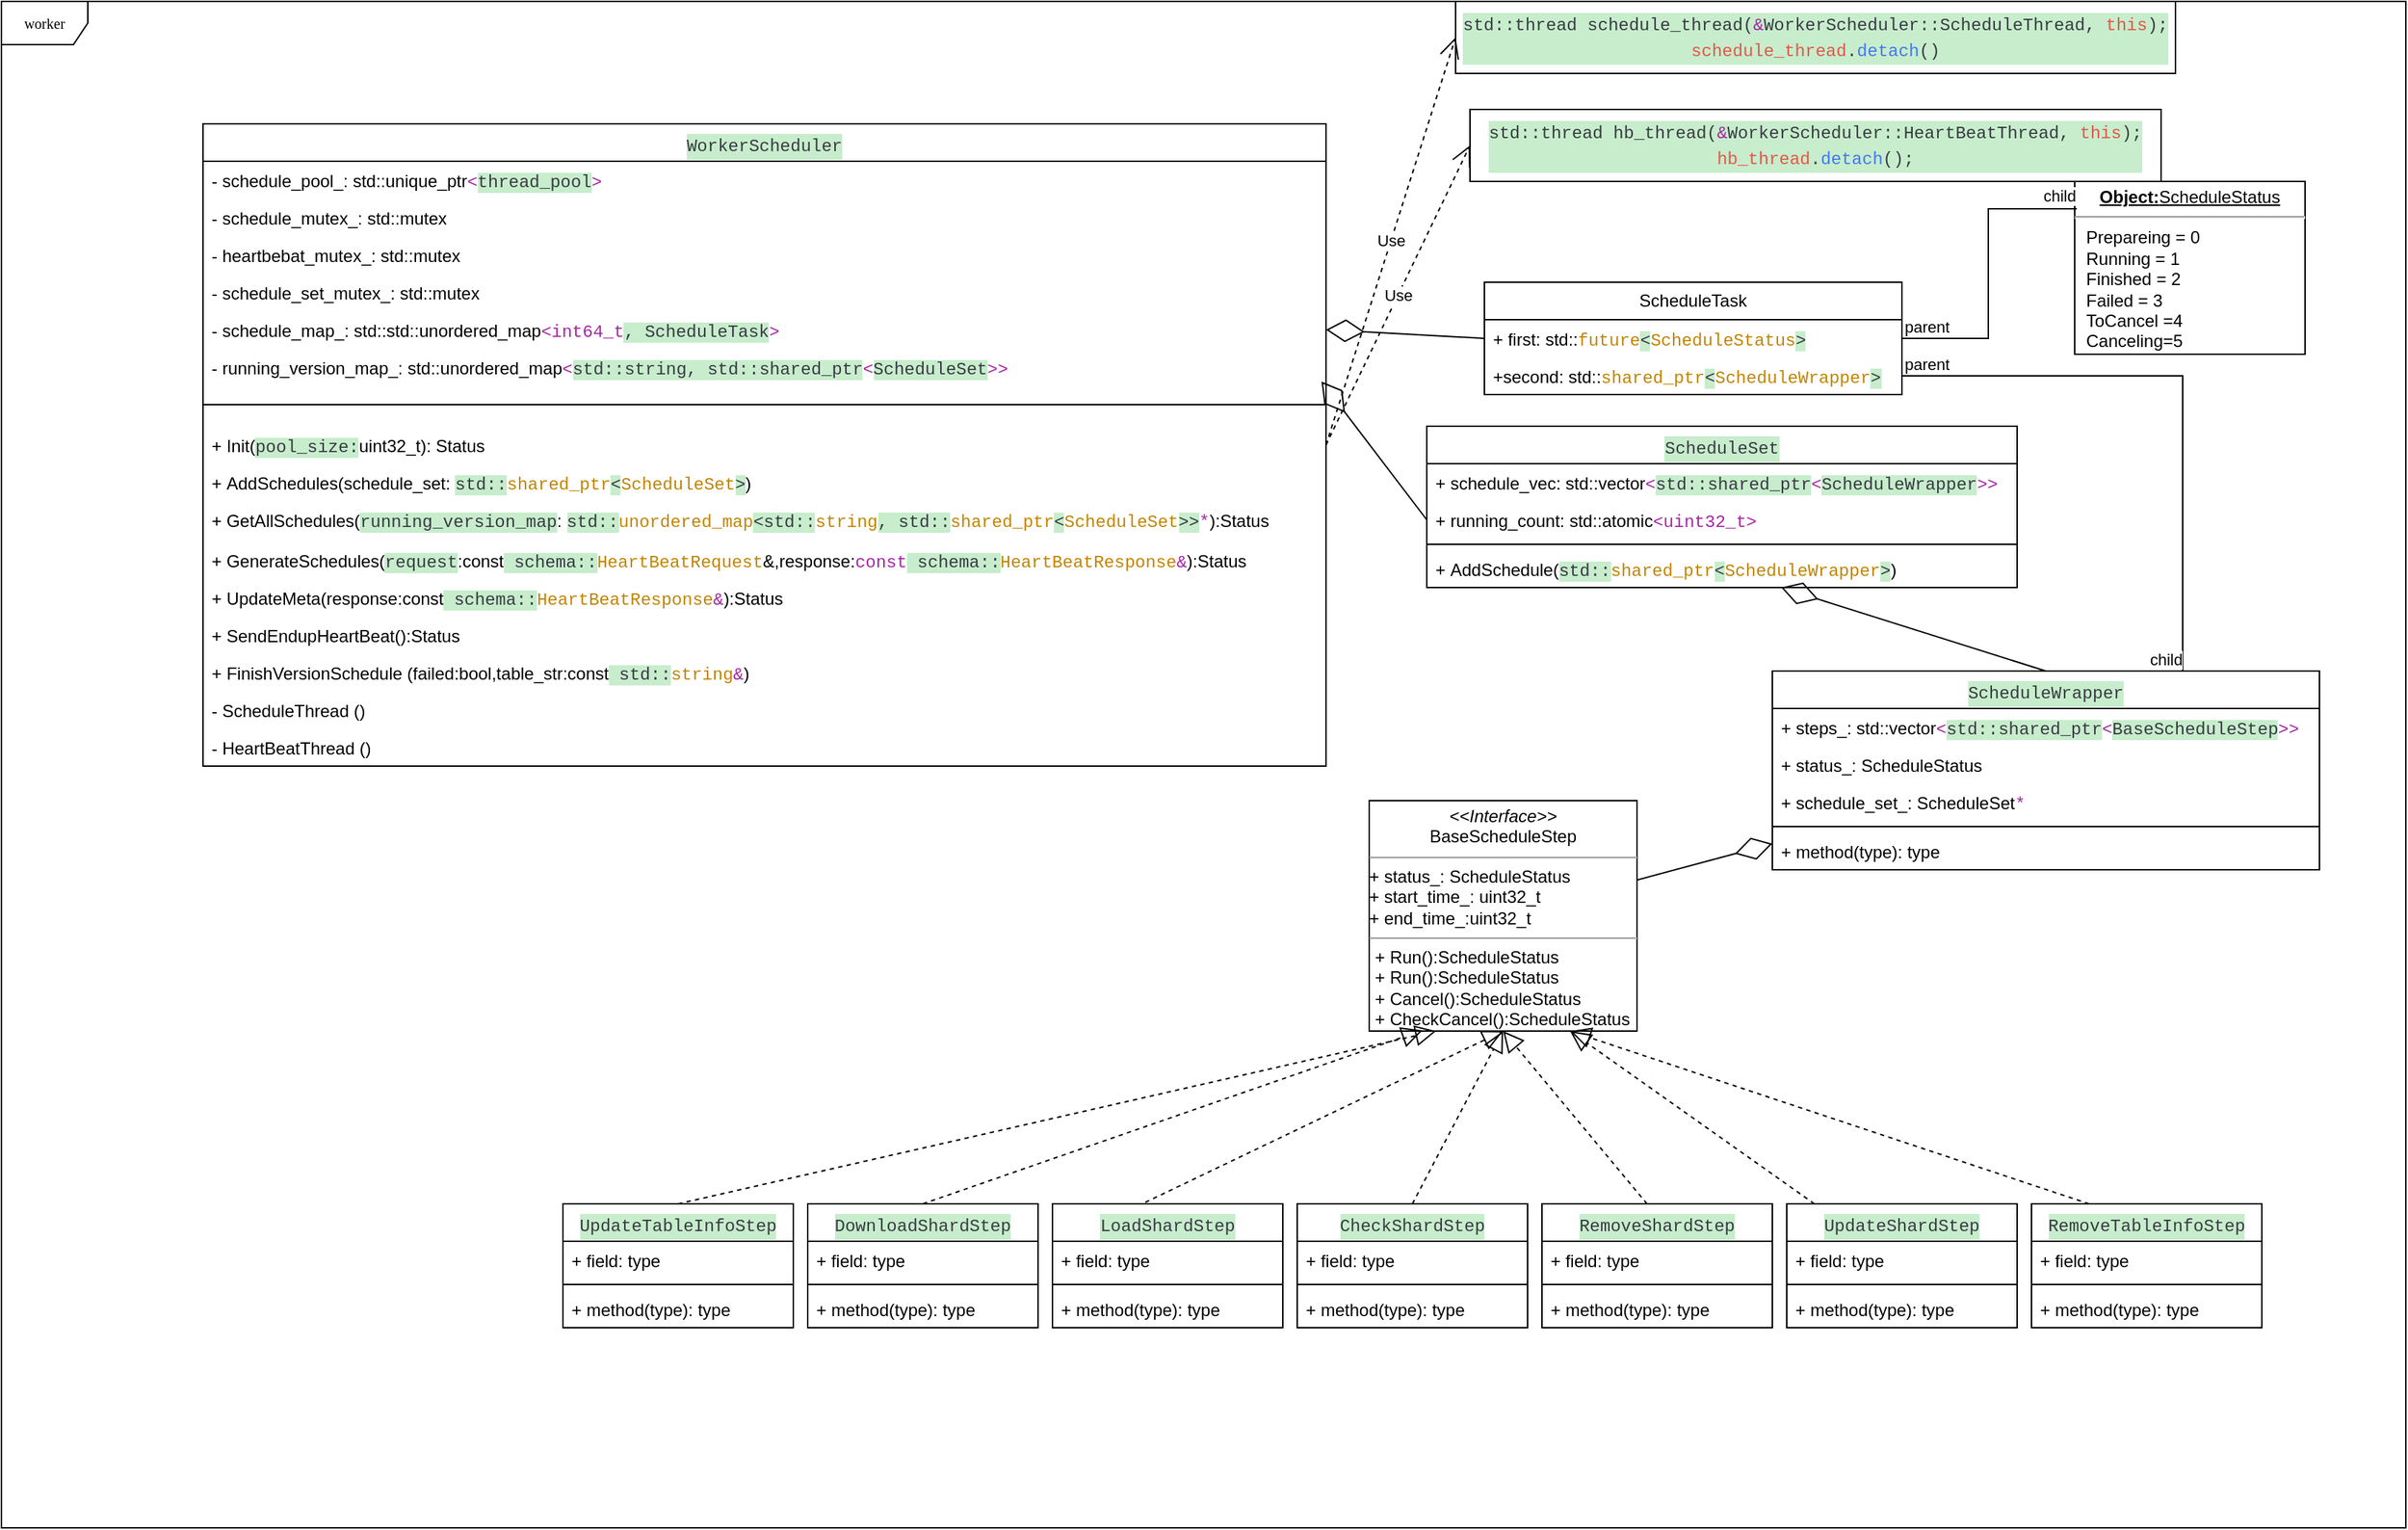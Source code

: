 <mxfile version="21.3.5" type="github">
  <diagram name="Page-1" id="c4acf3e9-155e-7222-9cf6-157b1a14988f">
    <mxGraphModel dx="2092" dy="722" grid="1" gridSize="10" guides="1" tooltips="1" connect="1" arrows="1" fold="1" page="1" pageScale="1" pageWidth="850" pageHeight="1100" background="none" math="0" shadow="0">
      <root>
        <mxCell id="0" />
        <mxCell id="1" parent="0" />
        <mxCell id="17acba5748e5396b-1" value="worker" style="shape=umlFrame;whiteSpace=wrap;html=1;rounded=0;shadow=0;comic=0;labelBackgroundColor=none;strokeWidth=1;fontFamily=Verdana;fontSize=10;align=center;" parent="1" vertex="1">
          <mxGeometry x="-430" y="10" width="1670" height="1060" as="geometry" />
        </mxCell>
        <mxCell id="PH6lNtW1mrk8BQ9RuyIa-7" value="&lt;div style=&quot;color: rgb(56, 58, 66); background-color: rgb(199, 237, 204); font-family: Menlo, Monaco, &amp;quot;Courier New&amp;quot;, monospace; font-weight: normal; line-height: 18px;&quot;&gt;WorkerScheduler&lt;/div&gt;" style="swimlane;fontStyle=1;align=center;verticalAlign=top;childLayout=stackLayout;horizontal=1;startSize=26;horizontalStack=0;resizeParent=1;resizeParentMax=0;resizeLast=0;collapsible=1;marginBottom=0;whiteSpace=wrap;html=1;" vertex="1" parent="1">
          <mxGeometry x="-290" y="95" width="780" height="446" as="geometry" />
        </mxCell>
        <mxCell id="PH6lNtW1mrk8BQ9RuyIa-8" value="- schedule_pool_&lt;span style=&quot;background-color: initial;&quot;&gt;:&amp;nbsp;&lt;/span&gt;std::unique_ptr&lt;span style=&quot;font-family: Menlo, Monaco, &amp;quot;Courier New&amp;quot;, monospace; color: rgb(166, 38, 164);&quot;&gt;&amp;lt;&lt;/span&gt;&lt;span style=&quot;background-color: rgb(199, 237, 204); color: rgb(56, 58, 66); font-family: Menlo, Monaco, &amp;quot;Courier New&amp;quot;, monospace;&quot;&gt;thread_pool&lt;/span&gt;&lt;span style=&quot;font-family: Menlo, Monaco, &amp;quot;Courier New&amp;quot;, monospace; color: rgb(166, 38, 164);&quot;&gt;&amp;gt;&lt;/span&gt;" style="text;strokeColor=none;fillColor=none;align=left;verticalAlign=top;spacingLeft=4;spacingRight=4;overflow=hidden;rotatable=0;points=[[0,0.5],[1,0.5]];portConstraint=eastwest;whiteSpace=wrap;html=1;" vertex="1" parent="PH6lNtW1mrk8BQ9RuyIa-7">
          <mxGeometry y="26" width="780" height="26" as="geometry" />
        </mxCell>
        <mxCell id="PH6lNtW1mrk8BQ9RuyIa-15" value="- schedule_mutex_&lt;span style=&quot;background-color: initial;&quot;&gt;:&amp;nbsp;&lt;/span&gt;std::mutex " style="text;strokeColor=none;fillColor=none;align=left;verticalAlign=top;spacingLeft=4;spacingRight=4;overflow=hidden;rotatable=0;points=[[0,0.5],[1,0.5]];portConstraint=eastwest;whiteSpace=wrap;html=1;" vertex="1" parent="PH6lNtW1mrk8BQ9RuyIa-7">
          <mxGeometry y="52" width="780" height="26" as="geometry" />
        </mxCell>
        <mxCell id="PH6lNtW1mrk8BQ9RuyIa-14" value="- heartbebat_mutex_&lt;span style=&quot;background-color: initial;&quot;&gt;:&amp;nbsp;&lt;/span&gt;&lt;span style=&quot;background-color: initial;&quot;&gt;std::mutex&lt;/span&gt;" style="text;strokeColor=none;fillColor=none;align=left;verticalAlign=top;spacingLeft=4;spacingRight=4;overflow=hidden;rotatable=0;points=[[0,0.5],[1,0.5]];portConstraint=eastwest;whiteSpace=wrap;html=1;" vertex="1" parent="PH6lNtW1mrk8BQ9RuyIa-7">
          <mxGeometry y="78" width="780" height="26" as="geometry" />
        </mxCell>
        <mxCell id="PH6lNtW1mrk8BQ9RuyIa-17" value="- schedule_set_mutex_&lt;span style=&quot;background-color: initial;&quot;&gt;:&amp;nbsp;&lt;/span&gt;&lt;span style=&quot;background-color: initial;&quot;&gt;std::mutex&lt;/span&gt;" style="text;strokeColor=none;fillColor=none;align=left;verticalAlign=top;spacingLeft=4;spacingRight=4;overflow=hidden;rotatable=0;points=[[0,0.5],[1,0.5]];portConstraint=eastwest;whiteSpace=wrap;html=1;" vertex="1" parent="PH6lNtW1mrk8BQ9RuyIa-7">
          <mxGeometry y="104" width="780" height="26" as="geometry" />
        </mxCell>
        <mxCell id="PH6lNtW1mrk8BQ9RuyIa-16" value="- schedule_map_&lt;span style=&quot;background-color: initial;&quot;&gt;:&amp;nbsp;&lt;/span&gt;&lt;span style=&quot;background-color: initial;&quot;&gt;std::&lt;/span&gt;std::unordered_map&lt;span style=&quot;font-family: Menlo, Monaco, &amp;quot;Courier New&amp;quot;, monospace; color: rgb(166, 38, 164);&quot;&gt;&amp;lt;int64_t&lt;/span&gt;&lt;span style=&quot;background-color: rgb(199, 237, 204); color: rgb(56, 58, 66); font-family: Menlo, Monaco, &amp;quot;Courier New&amp;quot;, monospace;&quot;&gt;, ScheduleTask&lt;/span&gt;&lt;span style=&quot;font-family: Menlo, Monaco, &amp;quot;Courier New&amp;quot;, monospace; color: rgb(166, 38, 164);&quot;&gt;&amp;gt;&lt;/span&gt;" style="text;strokeColor=none;fillColor=none;align=left;verticalAlign=top;spacingLeft=4;spacingRight=4;overflow=hidden;rotatable=0;points=[[0,0.5],[1,0.5]];portConstraint=eastwest;whiteSpace=wrap;html=1;" vertex="1" parent="PH6lNtW1mrk8BQ9RuyIa-7">
          <mxGeometry y="130" width="780" height="26" as="geometry" />
        </mxCell>
        <mxCell id="PH6lNtW1mrk8BQ9RuyIa-18" value="- running_version_map_&lt;span style=&quot;background-color: initial;&quot;&gt;:&amp;nbsp;&lt;/span&gt;std::unordered_map&lt;span style=&quot;font-family: Menlo, Monaco, &amp;quot;Courier New&amp;quot;, monospace; color: rgb(166, 38, 164);&quot;&gt;&amp;lt;&lt;/span&gt;&lt;span style=&quot;background-color: rgb(199, 237, 204); color: rgb(56, 58, 66); font-family: Menlo, Monaco, &amp;quot;Courier New&amp;quot;, monospace;&quot;&gt;std::string, std::shared_ptr&lt;/span&gt;&lt;span style=&quot;font-family: Menlo, Monaco, &amp;quot;Courier New&amp;quot;, monospace; color: rgb(166, 38, 164);&quot;&gt;&amp;lt;&lt;/span&gt;&lt;span style=&quot;background-color: rgb(199, 237, 204); color: rgb(56, 58, 66); font-family: Menlo, Monaco, &amp;quot;Courier New&amp;quot;, monospace;&quot;&gt;ScheduleSet&lt;/span&gt;&lt;span style=&quot;font-family: Menlo, Monaco, &amp;quot;Courier New&amp;quot;, monospace; color: rgb(166, 38, 164);&quot;&gt;&amp;gt;&amp;gt;&lt;/span&gt;" style="text;strokeColor=none;fillColor=none;align=left;verticalAlign=top;spacingLeft=4;spacingRight=4;overflow=hidden;rotatable=0;points=[[0,0.5],[1,0.5]];portConstraint=eastwest;whiteSpace=wrap;html=1;" vertex="1" parent="PH6lNtW1mrk8BQ9RuyIa-7">
          <mxGeometry y="156" width="780" height="24" as="geometry" />
        </mxCell>
        <mxCell id="PH6lNtW1mrk8BQ9RuyIa-9" value="" style="line;strokeWidth=1;fillColor=none;align=left;verticalAlign=middle;spacingTop=-1;spacingLeft=3;spacingRight=3;rotatable=0;labelPosition=right;points=[];portConstraint=eastwest;strokeColor=inherit;" vertex="1" parent="PH6lNtW1mrk8BQ9RuyIa-7">
          <mxGeometry y="180" width="780" height="30" as="geometry" />
        </mxCell>
        <mxCell id="PH6lNtW1mrk8BQ9RuyIa-10" value="+&amp;nbsp;Init(&lt;span style=&quot;background-color: rgb(199, 237, 204); color: rgb(56, 58, 66); font-family: Menlo, Monaco, &amp;quot;Courier New&amp;quot;, monospace;&quot;&gt;pool_size:&lt;/span&gt;uint32_t&lt;span style=&quot;background-color: initial;&quot;&gt;):&amp;nbsp;&lt;/span&gt;Status" style="text;strokeColor=none;fillColor=none;align=left;verticalAlign=top;spacingLeft=4;spacingRight=4;overflow=hidden;rotatable=0;points=[[0,0.5],[1,0.5]];portConstraint=eastwest;whiteSpace=wrap;html=1;" vertex="1" parent="PH6lNtW1mrk8BQ9RuyIa-7">
          <mxGeometry y="210" width="780" height="26" as="geometry" />
        </mxCell>
        <mxCell id="PH6lNtW1mrk8BQ9RuyIa-11" value="+&amp;nbsp;AddSchedules(schedule_set:&amp;nbsp;&lt;span style=&quot;background-color: rgb(199, 237, 204); color: rgb(56, 58, 66); font-family: Menlo, Monaco, &amp;quot;Courier New&amp;quot;, monospace;&quot;&gt;std::&lt;/span&gt;&lt;span style=&quot;font-family: Menlo, Monaco, &amp;quot;Courier New&amp;quot;, monospace; color: rgb(193, 132, 1);&quot;&gt;shared_ptr&lt;/span&gt;&lt;span style=&quot;background-color: rgb(199, 237, 204); color: rgb(56, 58, 66); font-family: Menlo, Monaco, &amp;quot;Courier New&amp;quot;, monospace;&quot;&gt;&amp;lt;&lt;/span&gt;&lt;span style=&quot;font-family: Menlo, Monaco, &amp;quot;Courier New&amp;quot;, monospace; color: rgb(193, 132, 1);&quot;&gt;ScheduleSet&lt;/span&gt;&lt;span style=&quot;background-color: rgb(199, 237, 204); color: rgb(56, 58, 66); font-family: Menlo, Monaco, &amp;quot;Courier New&amp;quot;, monospace;&quot;&gt;&amp;gt;&lt;/span&gt;&lt;span style=&quot;background-color: initial;&quot;&gt;)&lt;/span&gt;" style="text;strokeColor=none;fillColor=none;align=left;verticalAlign=top;spacingLeft=4;spacingRight=4;overflow=hidden;rotatable=0;points=[[0,0.5],[1,0.5]];portConstraint=eastwest;whiteSpace=wrap;html=1;" vertex="1" parent="PH6lNtW1mrk8BQ9RuyIa-7">
          <mxGeometry y="236" width="780" height="26" as="geometry" />
        </mxCell>
        <mxCell id="PH6lNtW1mrk8BQ9RuyIa-12" value="+&amp;nbsp;GetAllSchedules(&lt;span style=&quot;background-color: rgb(199, 237, 204); color: rgb(56, 58, 66); font-family: Menlo, Monaco, &amp;quot;Courier New&amp;quot;, monospace;&quot;&gt;running_version_map&lt;/span&gt;:&amp;nbsp;&lt;span style=&quot;background-color: rgb(199, 237, 204); color: rgb(56, 58, 66); font-family: Menlo, Monaco, &amp;quot;Courier New&amp;quot;, monospace;&quot;&gt;std::&lt;/span&gt;&lt;span style=&quot;font-family: Menlo, Monaco, &amp;quot;Courier New&amp;quot;, monospace; color: rgb(193, 132, 1);&quot;&gt;unordered_map&lt;/span&gt;&lt;span style=&quot;background-color: rgb(199, 237, 204); color: rgb(56, 58, 66); font-family: Menlo, Monaco, &amp;quot;Courier New&amp;quot;, monospace;&quot;&gt;&amp;lt;std::&lt;/span&gt;&lt;span style=&quot;font-family: Menlo, Monaco, &amp;quot;Courier New&amp;quot;, monospace; color: rgb(193, 132, 1);&quot;&gt;string&lt;/span&gt;&lt;span style=&quot;background-color: rgb(199, 237, 204); color: rgb(56, 58, 66); font-family: Menlo, Monaco, &amp;quot;Courier New&amp;quot;, monospace;&quot;&gt;, std::&lt;/span&gt;&lt;span style=&quot;font-family: Menlo, Monaco, &amp;quot;Courier New&amp;quot;, monospace; color: rgb(193, 132, 1);&quot;&gt;shared_ptr&lt;/span&gt;&lt;span style=&quot;background-color: rgb(199, 237, 204); color: rgb(56, 58, 66); font-family: Menlo, Monaco, &amp;quot;Courier New&amp;quot;, monospace;&quot;&gt;&amp;lt;&lt;/span&gt;&lt;span style=&quot;font-family: Menlo, Monaco, &amp;quot;Courier New&amp;quot;, monospace; color: rgb(193, 132, 1);&quot;&gt;ScheduleSet&lt;/span&gt;&lt;span style=&quot;background-color: rgb(199, 237, 204); color: rgb(56, 58, 66); font-family: Menlo, Monaco, &amp;quot;Courier New&amp;quot;, monospace;&quot;&gt;&amp;gt;&amp;gt;&lt;/span&gt;&lt;span style=&quot;font-family: Menlo, Monaco, &amp;quot;Courier New&amp;quot;, monospace; color: rgb(166, 38, 164);&quot;&gt;*&lt;/span&gt;&lt;span style=&quot;background-color: initial;&quot;&gt;):&lt;/span&gt;Status" style="text;strokeColor=none;fillColor=none;align=left;verticalAlign=top;spacingLeft=4;spacingRight=4;overflow=hidden;rotatable=0;points=[[0,0.5],[1,0.5]];portConstraint=eastwest;whiteSpace=wrap;html=1;" vertex="1" parent="PH6lNtW1mrk8BQ9RuyIa-7">
          <mxGeometry y="262" width="780" height="28" as="geometry" />
        </mxCell>
        <mxCell id="PH6lNtW1mrk8BQ9RuyIa-19" value="+&amp;nbsp;GenerateSchedules(&lt;span style=&quot;background-color: rgb(199, 237, 204); color: rgb(56, 58, 66); font-family: Menlo, Monaco, &amp;quot;Courier New&amp;quot;, monospace;&quot;&gt;request&lt;/span&gt;&lt;span style=&quot;background-color: initial;&quot;&gt;:&lt;/span&gt;const&lt;span style=&quot;background-color: rgb(199, 237, 204); color: rgb(56, 58, 66); font-family: Menlo, Monaco, &amp;quot;Courier New&amp;quot;, monospace;&quot;&gt; schema::&lt;/span&gt;&lt;span style=&quot;font-family: Menlo, Monaco, &amp;quot;Courier New&amp;quot;, monospace; color: rgb(193, 132, 1);&quot;&gt;HeartBeatRequest&lt;/span&gt;&amp;amp;,response:&lt;span style=&quot;font-family: Menlo, Monaco, &amp;quot;Courier New&amp;quot;, monospace; color: rgb(166, 38, 164);&quot;&gt;const&lt;/span&gt;&lt;span style=&quot;background-color: rgb(199, 237, 204); color: rgb(56, 58, 66); font-family: Menlo, Monaco, &amp;quot;Courier New&amp;quot;, monospace;&quot;&gt; schema::&lt;/span&gt;&lt;span style=&quot;font-family: Menlo, Monaco, &amp;quot;Courier New&amp;quot;, monospace; color: rgb(193, 132, 1);&quot;&gt;HeartBeatResponse&lt;/span&gt;&lt;span style=&quot;font-family: Menlo, Monaco, &amp;quot;Courier New&amp;quot;, monospace; color: rgb(166, 38, 164);&quot;&gt;&amp;amp;&lt;/span&gt;&lt;span style=&quot;background-color: initial;&quot;&gt;):&lt;/span&gt;Status" style="text;strokeColor=none;fillColor=none;align=left;verticalAlign=top;spacingLeft=4;spacingRight=4;overflow=hidden;rotatable=0;points=[[0,0.5],[1,0.5]];portConstraint=eastwest;whiteSpace=wrap;html=1;" vertex="1" parent="PH6lNtW1mrk8BQ9RuyIa-7">
          <mxGeometry y="290" width="780" height="26" as="geometry" />
        </mxCell>
        <mxCell id="PH6lNtW1mrk8BQ9RuyIa-20" value="+&amp;nbsp;UpdateMeta&lt;span style=&quot;background-color: initial;&quot;&gt;(&lt;/span&gt;response&lt;span style=&quot;background-color: initial;&quot;&gt;:&lt;/span&gt;const&lt;span style=&quot;background-color: rgb(199, 237, 204); color: rgb(56, 58, 66); font-family: Menlo, Monaco, &amp;quot;Courier New&amp;quot;, monospace;&quot;&gt; schema::&lt;/span&gt;&lt;span style=&quot;font-family: Menlo, Monaco, &amp;quot;Courier New&amp;quot;, monospace; color: rgb(193, 132, 1);&quot;&gt;HeartBeatResponse&lt;/span&gt;&lt;span style=&quot;background-color: initial; font-family: Menlo, Monaco, &amp;quot;Courier New&amp;quot;, monospace; color: rgb(166, 38, 164);&quot;&gt;&amp;amp;&lt;/span&gt;&lt;span style=&quot;background-color: initial;&quot;&gt;):&lt;/span&gt;Status" style="text;strokeColor=none;fillColor=none;align=left;verticalAlign=top;spacingLeft=4;spacingRight=4;overflow=hidden;rotatable=0;points=[[0,0.5],[1,0.5]];portConstraint=eastwest;whiteSpace=wrap;html=1;" vertex="1" parent="PH6lNtW1mrk8BQ9RuyIa-7">
          <mxGeometry y="316" width="780" height="26" as="geometry" />
        </mxCell>
        <mxCell id="PH6lNtW1mrk8BQ9RuyIa-21" value="+&amp;nbsp;SendEndupHeartBeat&lt;span style=&quot;background-color: initial;&quot;&gt;(&lt;/span&gt;&lt;span style=&quot;background-color: initial;&quot;&gt;):&lt;/span&gt;&lt;span style=&quot;background-color: initial;&quot;&gt;Status&lt;/span&gt;" style="text;strokeColor=none;fillColor=none;align=left;verticalAlign=top;spacingLeft=4;spacingRight=4;overflow=hidden;rotatable=0;points=[[0,0.5],[1,0.5]];portConstraint=eastwest;whiteSpace=wrap;html=1;" vertex="1" parent="PH6lNtW1mrk8BQ9RuyIa-7">
          <mxGeometry y="342" width="780" height="26" as="geometry" />
        </mxCell>
        <mxCell id="PH6lNtW1mrk8BQ9RuyIa-22" value="+&amp;nbsp;FinishVersionSchedule&lt;span style=&quot;background-color: initial;&quot;&gt;&amp;nbsp;&lt;/span&gt;(failed:bool,table_str:const&lt;span style=&quot;background-color: rgb(199, 237, 204); color: rgb(56, 58, 66); font-family: Menlo, Monaco, &amp;quot;Courier New&amp;quot;, monospace;&quot;&gt; std::&lt;/span&gt;&lt;span style=&quot;font-family: Menlo, Monaco, &amp;quot;Courier New&amp;quot;, monospace; color: rgb(193, 132, 1);&quot;&gt;string&lt;/span&gt;&lt;span style=&quot;font-family: Menlo, Monaco, &amp;quot;Courier New&amp;quot;, monospace; color: rgb(166, 38, 164);&quot;&gt;&amp;amp;&lt;/span&gt;&lt;span style=&quot;background-color: initial;&quot;&gt;)&lt;/span&gt;" style="text;strokeColor=none;fillColor=none;align=left;verticalAlign=top;spacingLeft=4;spacingRight=4;overflow=hidden;rotatable=0;points=[[0,0.5],[1,0.5]];portConstraint=eastwest;whiteSpace=wrap;html=1;" vertex="1" parent="PH6lNtW1mrk8BQ9RuyIa-7">
          <mxGeometry y="368" width="780" height="26" as="geometry" />
        </mxCell>
        <mxCell id="PH6lNtW1mrk8BQ9RuyIa-23" value="-&amp;nbsp;ScheduleThread&lt;span style=&quot;background-color: initial;&quot;&gt;&amp;nbsp;&lt;/span&gt;&lt;span style=&quot;background-color: initial;&quot;&gt;(&lt;/span&gt;&lt;span style=&quot;background-color: initial;&quot;&gt;)&lt;/span&gt;" style="text;strokeColor=none;fillColor=none;align=left;verticalAlign=top;spacingLeft=4;spacingRight=4;overflow=hidden;rotatable=0;points=[[0,0.5],[1,0.5]];portConstraint=eastwest;whiteSpace=wrap;html=1;" vertex="1" parent="PH6lNtW1mrk8BQ9RuyIa-7">
          <mxGeometry y="394" width="780" height="26" as="geometry" />
        </mxCell>
        <mxCell id="PH6lNtW1mrk8BQ9RuyIa-24" value="-&amp;nbsp;HeartBeatThread&lt;span style=&quot;background-color: initial;&quot;&gt;&amp;nbsp;&lt;/span&gt;&lt;span style=&quot;background-color: initial;&quot;&gt;(&lt;/span&gt;&lt;span style=&quot;background-color: initial;&quot;&gt;)&lt;/span&gt;" style="text;strokeColor=none;fillColor=none;align=left;verticalAlign=top;spacingLeft=4;spacingRight=4;overflow=hidden;rotatable=0;points=[[0,0.5],[1,0.5]];portConstraint=eastwest;whiteSpace=wrap;html=1;" vertex="1" parent="PH6lNtW1mrk8BQ9RuyIa-7">
          <mxGeometry y="420" width="780" height="26" as="geometry" />
        </mxCell>
        <mxCell id="PH6lNtW1mrk8BQ9RuyIa-29" value="&lt;div style=&quot;color: rgb(56, 58, 66); background-color: rgb(199, 237, 204); font-family: Menlo, Monaco, &amp;quot;Courier New&amp;quot;, monospace; line-height: 18px;&quot;&gt;&lt;div style=&quot;line-height: 18px;&quot;&gt;&lt;div&gt;    std::thread schedule_thread(&lt;span style=&quot;color: #a626a4;&quot;&gt;&amp;amp;&lt;/span&gt;WorkerScheduler::ScheduleThread, &lt;span style=&quot;color: #e45649;&quot;&gt;this&lt;/span&gt;);&lt;/div&gt;&lt;div&gt;    &lt;span style=&quot;color: #e45649;&quot;&gt;schedule_thread&lt;/span&gt;.&lt;span style=&quot;color: #4078f2;&quot;&gt;detach&lt;/span&gt;()&lt;/div&gt;&lt;/div&gt;&lt;/div&gt;" style="html=1;whiteSpace=wrap;" vertex="1" parent="1">
          <mxGeometry x="580" y="10" width="500" height="50" as="geometry" />
        </mxCell>
        <mxCell id="PH6lNtW1mrk8BQ9RuyIa-30" value="Use" style="endArrow=open;endSize=12;dashed=1;html=1;rounded=0;exitX=1;exitY=0.5;exitDx=0;exitDy=0;entryX=0;entryY=0.5;entryDx=0;entryDy=0;" edge="1" parent="1" source="PH6lNtW1mrk8BQ9RuyIa-10" target="PH6lNtW1mrk8BQ9RuyIa-29">
          <mxGeometry width="160" relative="1" as="geometry">
            <mxPoint x="180" y="305" as="sourcePoint" />
            <mxPoint x="340" y="305" as="targetPoint" />
          </mxGeometry>
        </mxCell>
        <mxCell id="PH6lNtW1mrk8BQ9RuyIa-31" value="&lt;div style=&quot;color: rgb(56, 58, 66); background-color: rgb(199, 237, 204); font-family: Menlo, Monaco, &amp;quot;Courier New&amp;quot;, monospace; line-height: 18px;&quot;&gt;&lt;div style=&quot;line-height: 18px;&quot;&gt;&lt;div style=&quot;line-height: 18px;&quot;&gt;&lt;div&gt;        std::thread hb_thread(&lt;span style=&quot;color: #a626a4;&quot;&gt;&amp;amp;&lt;/span&gt;WorkerScheduler::HeartBeatThread, &lt;span style=&quot;color: #e45649;&quot;&gt;this&lt;/span&gt;);&lt;/div&gt;&lt;div&gt;        &lt;span style=&quot;color: #e45649;&quot;&gt;hb_thread&lt;/span&gt;.&lt;span style=&quot;color: #4078f2;&quot;&gt;detach&lt;/span&gt;();&lt;/div&gt;&lt;/div&gt;&lt;/div&gt;&lt;/div&gt;" style="html=1;whiteSpace=wrap;" vertex="1" parent="1">
          <mxGeometry x="590" y="85" width="480" height="50" as="geometry" />
        </mxCell>
        <mxCell id="PH6lNtW1mrk8BQ9RuyIa-32" value="Use" style="endArrow=open;endSize=12;dashed=1;html=1;rounded=0;exitX=1;exitY=0.5;exitDx=0;exitDy=0;entryX=0;entryY=0.5;entryDx=0;entryDy=0;" edge="1" parent="1" source="PH6lNtW1mrk8BQ9RuyIa-10" target="PH6lNtW1mrk8BQ9RuyIa-31">
          <mxGeometry width="160" relative="1" as="geometry">
            <mxPoint x="600" y="285" as="sourcePoint" />
            <mxPoint x="760" y="285" as="targetPoint" />
          </mxGeometry>
        </mxCell>
        <mxCell id="PH6lNtW1mrk8BQ9RuyIa-39" value="ScheduleTask" style="swimlane;fontStyle=0;childLayout=stackLayout;horizontal=1;startSize=26;fillColor=none;horizontalStack=0;resizeParent=1;resizeParentMax=0;resizeLast=0;collapsible=1;marginBottom=0;whiteSpace=wrap;html=1;" vertex="1" parent="1">
          <mxGeometry x="600" y="205" width="290" height="78" as="geometry" />
        </mxCell>
        <mxCell id="PH6lNtW1mrk8BQ9RuyIa-40" value="+ first:&amp;nbsp;std::&lt;span style=&quot;font-family: Menlo, Monaco, &amp;quot;Courier New&amp;quot;, monospace; color: rgb(193, 132, 1);&quot;&gt;future&lt;/span&gt;&lt;span style=&quot;background-color: rgb(199, 237, 204); color: rgb(56, 58, 66); font-family: Menlo, Monaco, &amp;quot;Courier New&amp;quot;, monospace;&quot;&gt;&amp;lt;&lt;/span&gt;&lt;span style=&quot;font-family: Menlo, Monaco, &amp;quot;Courier New&amp;quot;, monospace; color: rgb(193, 132, 1);&quot;&gt;ScheduleStatus&lt;/span&gt;&lt;span style=&quot;background-color: rgb(199, 237, 204); color: rgb(56, 58, 66); font-family: Menlo, Monaco, &amp;quot;Courier New&amp;quot;, monospace;&quot;&gt;&amp;gt;&lt;/span&gt;" style="text;strokeColor=none;fillColor=none;align=left;verticalAlign=top;spacingLeft=4;spacingRight=4;overflow=hidden;rotatable=0;points=[[0,0.5],[1,0.5]];portConstraint=eastwest;whiteSpace=wrap;html=1;" vertex="1" parent="PH6lNtW1mrk8BQ9RuyIa-39">
          <mxGeometry y="26" width="290" height="26" as="geometry" />
        </mxCell>
        <mxCell id="PH6lNtW1mrk8BQ9RuyIa-41" value="+second:&amp;nbsp;std::&lt;span style=&quot;font-family: Menlo, Monaco, &amp;quot;Courier New&amp;quot;, monospace; color: rgb(193, 132, 1);&quot;&gt;shared_ptr&lt;/span&gt;&lt;span style=&quot;background-color: rgb(199, 237, 204); color: rgb(56, 58, 66); font-family: Menlo, Monaco, &amp;quot;Courier New&amp;quot;, monospace;&quot;&gt;&amp;lt;&lt;/span&gt;&lt;span style=&quot;font-family: Menlo, Monaco, &amp;quot;Courier New&amp;quot;, monospace; color: rgb(193, 132, 1);&quot;&gt;ScheduleWrapper&lt;/span&gt;&lt;span style=&quot;background-color: rgb(199, 237, 204); color: rgb(56, 58, 66); font-family: Menlo, Monaco, &amp;quot;Courier New&amp;quot;, monospace;&quot;&gt;&amp;gt;&lt;/span&gt;" style="text;strokeColor=none;fillColor=none;align=left;verticalAlign=top;spacingLeft=4;spacingRight=4;overflow=hidden;rotatable=0;points=[[0,0.5],[1,0.5]];portConstraint=eastwest;whiteSpace=wrap;html=1;" vertex="1" parent="PH6lNtW1mrk8BQ9RuyIa-39">
          <mxGeometry y="52" width="290" height="26" as="geometry" />
        </mxCell>
        <mxCell id="PH6lNtW1mrk8BQ9RuyIa-46" value="" style="endArrow=diamondThin;endFill=0;endSize=24;html=1;rounded=0;exitX=0;exitY=0.5;exitDx=0;exitDy=0;entryX=1;entryY=0.5;entryDx=0;entryDy=0;" edge="1" parent="1" source="PH6lNtW1mrk8BQ9RuyIa-40" target="PH6lNtW1mrk8BQ9RuyIa-16">
          <mxGeometry width="160" relative="1" as="geometry">
            <mxPoint x="430" y="153" as="sourcePoint" />
            <mxPoint x="590" y="153" as="targetPoint" />
          </mxGeometry>
        </mxCell>
        <mxCell id="PH6lNtW1mrk8BQ9RuyIa-47" value="&lt;p style=&quot;margin:0px;margin-top:4px;text-align:center;text-decoration:underline;&quot;&gt;&lt;b&gt;Object:&lt;/b&gt;ScheduleStatus&lt;/p&gt;&lt;hr&gt;&lt;p style=&quot;margin:0px;margin-left:8px;&quot;&gt;Prepareing&amp;nbsp;= 0&lt;br&gt;&lt;/p&gt;&lt;p style=&quot;margin:0px;margin-left:8px;&quot;&gt;Running&amp;nbsp;= 1&lt;br&gt;&lt;/p&gt;&lt;p style=&quot;margin:0px;margin-left:8px;&quot;&gt;Finished&amp;nbsp;= 2&lt;/p&gt;&lt;p style=&quot;margin:0px;margin-left:8px;&quot;&gt;Failed = 3&lt;/p&gt;&lt;p style=&quot;margin:0px;margin-left:8px;&quot;&gt;ToCancel =4&lt;/p&gt;&lt;p style=&quot;margin:0px;margin-left:8px;&quot;&gt;Canceling=5&lt;/p&gt;" style="verticalAlign=top;align=left;overflow=fill;fontSize=12;fontFamily=Helvetica;html=1;whiteSpace=wrap;" vertex="1" parent="1">
          <mxGeometry x="1010" y="135" width="160" height="120" as="geometry" />
        </mxCell>
        <mxCell id="PH6lNtW1mrk8BQ9RuyIa-48" value="" style="endArrow=none;html=1;edgeStyle=orthogonalEdgeStyle;rounded=0;exitX=1;exitY=0.5;exitDx=0;exitDy=0;entryX=0.009;entryY=0.158;entryDx=0;entryDy=0;entryPerimeter=0;" edge="1" parent="1" source="PH6lNtW1mrk8BQ9RuyIa-40" target="PH6lNtW1mrk8BQ9RuyIa-47">
          <mxGeometry relative="1" as="geometry">
            <mxPoint x="1070" y="285" as="sourcePoint" />
            <mxPoint x="1230" y="285" as="targetPoint" />
          </mxGeometry>
        </mxCell>
        <mxCell id="PH6lNtW1mrk8BQ9RuyIa-49" value="parent" style="edgeLabel;resizable=0;html=1;align=left;verticalAlign=bottom;" connectable="0" vertex="1" parent="PH6lNtW1mrk8BQ9RuyIa-48">
          <mxGeometry x="-1" relative="1" as="geometry" />
        </mxCell>
        <mxCell id="PH6lNtW1mrk8BQ9RuyIa-50" value="child" style="edgeLabel;resizable=0;html=1;align=right;verticalAlign=bottom;" connectable="0" vertex="1" parent="PH6lNtW1mrk8BQ9RuyIa-48">
          <mxGeometry x="1" relative="1" as="geometry" />
        </mxCell>
        <mxCell id="PH6lNtW1mrk8BQ9RuyIa-51" value="&lt;div style=&quot;color: rgb(56, 58, 66); background-color: rgb(199, 237, 204); font-family: Menlo, Monaco, &amp;quot;Courier New&amp;quot;, monospace; font-weight: normal; line-height: 18px;&quot;&gt;ScheduleWrapper&lt;/div&gt;" style="swimlane;fontStyle=1;align=center;verticalAlign=top;childLayout=stackLayout;horizontal=1;startSize=26;horizontalStack=0;resizeParent=1;resizeParentMax=0;resizeLast=0;collapsible=1;marginBottom=0;whiteSpace=wrap;html=1;" vertex="1" parent="1">
          <mxGeometry x="800" y="475" width="380" height="138" as="geometry" />
        </mxCell>
        <mxCell id="PH6lNtW1mrk8BQ9RuyIa-52" value="+&amp;nbsp;steps_&lt;span style=&quot;background-color: initial;&quot;&gt;:&amp;nbsp;&lt;/span&gt;std::vector&lt;span style=&quot;font-family: Menlo, Monaco, &amp;quot;Courier New&amp;quot;, monospace; color: rgb(166, 38, 164);&quot;&gt;&amp;lt;&lt;/span&gt;&lt;span style=&quot;background-color: rgb(199, 237, 204); color: rgb(56, 58, 66); font-family: Menlo, Monaco, &amp;quot;Courier New&amp;quot;, monospace;&quot;&gt;std::shared_ptr&lt;/span&gt;&lt;span style=&quot;font-family: Menlo, Monaco, &amp;quot;Courier New&amp;quot;, monospace; color: rgb(166, 38, 164);&quot;&gt;&amp;lt;&lt;/span&gt;&lt;span style=&quot;background-color: rgb(199, 237, 204); color: rgb(56, 58, 66); font-family: Menlo, Monaco, &amp;quot;Courier New&amp;quot;, monospace;&quot;&gt;BaseScheduleStep&lt;/span&gt;&lt;span style=&quot;font-family: Menlo, Monaco, &amp;quot;Courier New&amp;quot;, monospace; color: rgb(166, 38, 164);&quot;&gt;&amp;gt;&amp;gt;&lt;/span&gt;&lt;span style=&quot;background-color: rgb(199, 237, 204); color: rgb(56, 58, 66); font-family: Menlo, Monaco, &amp;quot;Courier New&amp;quot;, monospace;&quot;&gt; &lt;/span&gt;" style="text;strokeColor=none;fillColor=none;align=left;verticalAlign=top;spacingLeft=4;spacingRight=4;overflow=hidden;rotatable=0;points=[[0,0.5],[1,0.5]];portConstraint=eastwest;whiteSpace=wrap;html=1;" vertex="1" parent="PH6lNtW1mrk8BQ9RuyIa-51">
          <mxGeometry y="26" width="380" height="26" as="geometry" />
        </mxCell>
        <mxCell id="PH6lNtW1mrk8BQ9RuyIa-67" value="+&amp;nbsp;status_&lt;span style=&quot;background-color: initial;&quot;&gt;:&amp;nbsp;&lt;/span&gt;ScheduleStatus" style="text;strokeColor=none;fillColor=none;align=left;verticalAlign=top;spacingLeft=4;spacingRight=4;overflow=hidden;rotatable=0;points=[[0,0.5],[1,0.5]];portConstraint=eastwest;whiteSpace=wrap;html=1;" vertex="1" parent="PH6lNtW1mrk8BQ9RuyIa-51">
          <mxGeometry y="52" width="380" height="26" as="geometry" />
        </mxCell>
        <mxCell id="PH6lNtW1mrk8BQ9RuyIa-61" value="+&amp;nbsp;schedule_set_&lt;span style=&quot;background-color: initial;&quot;&gt;:&amp;nbsp;&lt;/span&gt;ScheduleSet&lt;span style=&quot;font-family: Menlo, Monaco, &amp;quot;Courier New&amp;quot;, monospace; color: rgb(166, 38, 164);&quot;&gt;*&lt;/span&gt;" style="text;strokeColor=none;fillColor=none;align=left;verticalAlign=top;spacingLeft=4;spacingRight=4;overflow=hidden;rotatable=0;points=[[0,0.5],[1,0.5]];portConstraint=eastwest;whiteSpace=wrap;html=1;" vertex="1" parent="PH6lNtW1mrk8BQ9RuyIa-51">
          <mxGeometry y="78" width="380" height="26" as="geometry" />
        </mxCell>
        <mxCell id="PH6lNtW1mrk8BQ9RuyIa-53" value="" style="line;strokeWidth=1;fillColor=none;align=left;verticalAlign=middle;spacingTop=-1;spacingLeft=3;spacingRight=3;rotatable=0;labelPosition=right;points=[];portConstraint=eastwest;strokeColor=inherit;" vertex="1" parent="PH6lNtW1mrk8BQ9RuyIa-51">
          <mxGeometry y="104" width="380" height="8" as="geometry" />
        </mxCell>
        <mxCell id="PH6lNtW1mrk8BQ9RuyIa-54" value="+ method(type): type" style="text;strokeColor=none;fillColor=none;align=left;verticalAlign=top;spacingLeft=4;spacingRight=4;overflow=hidden;rotatable=0;points=[[0,0.5],[1,0.5]];portConstraint=eastwest;whiteSpace=wrap;html=1;" vertex="1" parent="PH6lNtW1mrk8BQ9RuyIa-51">
          <mxGeometry y="112" width="380" height="26" as="geometry" />
        </mxCell>
        <mxCell id="PH6lNtW1mrk8BQ9RuyIa-60" value="&lt;p style=&quot;margin:0px;margin-top:4px;text-align:center;&quot;&gt;&lt;i&gt;&amp;lt;&amp;lt;Interface&amp;gt;&amp;gt;&lt;/i&gt;&lt;br&gt;BaseScheduleStep&lt;br&gt;&lt;/p&gt;&lt;hr size=&quot;1&quot;&gt;+&amp;nbsp;status_:&amp;nbsp;ScheduleStatus&lt;br&gt;&lt;span style=&quot;background-color: initial;&quot;&gt;+&amp;nbsp;start_time_&lt;/span&gt;&lt;span style=&quot;background-color: initial;&quot;&gt;:&amp;nbsp;&lt;/span&gt;&lt;span style=&quot;background-color: initial;&quot;&gt;uint32_t&lt;br&gt;&lt;/span&gt;+&amp;nbsp;end_time_:uint32_t&lt;hr size=&quot;1&quot;&gt;&lt;p style=&quot;margin:0px;margin-left:4px;&quot;&gt;+&amp;nbsp;Run&lt;span style=&quot;background-color: initial;&quot;&gt;():&lt;/span&gt;ScheduleStatus&lt;/p&gt;&lt;p style=&quot;border-color: var(--border-color); margin: 0px 0px 0px 4px;&quot;&gt;+&amp;nbsp;Run():ScheduleStatus&lt;br&gt;&lt;/p&gt;&lt;p style=&quot;border-color: var(--border-color); margin: 0px 0px 0px 4px;&quot;&gt;+&amp;nbsp;Cancel&lt;span style=&quot;background-color: initial;&quot;&gt;():ScheduleStatus&lt;/span&gt;&lt;/p&gt;&lt;div&gt;&lt;p style=&quot;border-color: var(--border-color); margin: 0px 0px 0px 4px;&quot;&gt;+&amp;nbsp;CheckCancel&lt;span style=&quot;background-color: initial;&quot;&gt;():ScheduleStatus&lt;/span&gt;&lt;/p&gt;&lt;/div&gt;&lt;div&gt;&lt;br&gt;&lt;/div&gt;&lt;div&gt;&lt;br&gt;&lt;/div&gt;" style="verticalAlign=top;align=left;overflow=fill;fontSize=12;fontFamily=Helvetica;html=1;whiteSpace=wrap;" vertex="1" parent="1">
          <mxGeometry x="520" y="565" width="186" height="160" as="geometry" />
        </mxCell>
        <mxCell id="PH6lNtW1mrk8BQ9RuyIa-62" value="" style="endArrow=diamondThin;endFill=0;endSize=24;html=1;rounded=0;" edge="1" parent="1" source="PH6lNtW1mrk8BQ9RuyIa-60" target="PH6lNtW1mrk8BQ9RuyIa-51">
          <mxGeometry width="160" relative="1" as="geometry">
            <mxPoint x="930" y="285" as="sourcePoint" />
            <mxPoint x="1090" y="285" as="targetPoint" />
          </mxGeometry>
        </mxCell>
        <mxCell id="PH6lNtW1mrk8BQ9RuyIa-63" value="" style="endArrow=none;html=1;edgeStyle=orthogonalEdgeStyle;rounded=0;entryX=0.75;entryY=0;entryDx=0;entryDy=0;" edge="1" parent="1" source="PH6lNtW1mrk8BQ9RuyIa-41" target="PH6lNtW1mrk8BQ9RuyIa-51">
          <mxGeometry relative="1" as="geometry">
            <mxPoint x="930" y="315" as="sourcePoint" />
            <mxPoint x="1090" y="315" as="targetPoint" />
          </mxGeometry>
        </mxCell>
        <mxCell id="PH6lNtW1mrk8BQ9RuyIa-64" value="parent" style="edgeLabel;resizable=0;html=1;align=left;verticalAlign=bottom;" connectable="0" vertex="1" parent="PH6lNtW1mrk8BQ9RuyIa-63">
          <mxGeometry x="-1" relative="1" as="geometry" />
        </mxCell>
        <mxCell id="PH6lNtW1mrk8BQ9RuyIa-65" value="child" style="edgeLabel;resizable=0;html=1;align=right;verticalAlign=bottom;" connectable="0" vertex="1" parent="PH6lNtW1mrk8BQ9RuyIa-63">
          <mxGeometry x="1" relative="1" as="geometry" />
        </mxCell>
        <mxCell id="PH6lNtW1mrk8BQ9RuyIa-68" value="&lt;div style=&quot;color: rgb(56, 58, 66); background-color: rgb(199, 237, 204); font-family: Menlo, Monaco, &amp;quot;Courier New&amp;quot;, monospace; font-weight: normal; line-height: 18px;&quot;&gt;UpdateTableInfoStep&lt;/div&gt;" style="swimlane;fontStyle=1;align=center;verticalAlign=top;childLayout=stackLayout;horizontal=1;startSize=26;horizontalStack=0;resizeParent=1;resizeParentMax=0;resizeLast=0;collapsible=1;marginBottom=0;whiteSpace=wrap;html=1;" vertex="1" parent="1">
          <mxGeometry x="-40" y="845" width="160" height="86" as="geometry" />
        </mxCell>
        <mxCell id="PH6lNtW1mrk8BQ9RuyIa-69" value="+ field: type" style="text;strokeColor=none;fillColor=none;align=left;verticalAlign=top;spacingLeft=4;spacingRight=4;overflow=hidden;rotatable=0;points=[[0,0.5],[1,0.5]];portConstraint=eastwest;whiteSpace=wrap;html=1;" vertex="1" parent="PH6lNtW1mrk8BQ9RuyIa-68">
          <mxGeometry y="26" width="160" height="26" as="geometry" />
        </mxCell>
        <mxCell id="PH6lNtW1mrk8BQ9RuyIa-70" value="" style="line;strokeWidth=1;fillColor=none;align=left;verticalAlign=middle;spacingTop=-1;spacingLeft=3;spacingRight=3;rotatable=0;labelPosition=right;points=[];portConstraint=eastwest;strokeColor=inherit;" vertex="1" parent="PH6lNtW1mrk8BQ9RuyIa-68">
          <mxGeometry y="52" width="160" height="8" as="geometry" />
        </mxCell>
        <mxCell id="PH6lNtW1mrk8BQ9RuyIa-71" value="+ method(type): type" style="text;strokeColor=none;fillColor=none;align=left;verticalAlign=top;spacingLeft=4;spacingRight=4;overflow=hidden;rotatable=0;points=[[0,0.5],[1,0.5]];portConstraint=eastwest;whiteSpace=wrap;html=1;" vertex="1" parent="PH6lNtW1mrk8BQ9RuyIa-68">
          <mxGeometry y="60" width="160" height="26" as="geometry" />
        </mxCell>
        <mxCell id="PH6lNtW1mrk8BQ9RuyIa-72" value="&lt;div style=&quot;color: rgb(56, 58, 66); background-color: rgb(199, 237, 204); font-family: Menlo, Monaco, &amp;quot;Courier New&amp;quot;, monospace; font-weight: normal; line-height: 18px;&quot;&gt;DownloadShardStep&lt;/div&gt;" style="swimlane;fontStyle=1;align=center;verticalAlign=top;childLayout=stackLayout;horizontal=1;startSize=26;horizontalStack=0;resizeParent=1;resizeParentMax=0;resizeLast=0;collapsible=1;marginBottom=0;whiteSpace=wrap;html=1;" vertex="1" parent="1">
          <mxGeometry x="130" y="845" width="160" height="86" as="geometry" />
        </mxCell>
        <mxCell id="PH6lNtW1mrk8BQ9RuyIa-73" value="+ field: type" style="text;strokeColor=none;fillColor=none;align=left;verticalAlign=top;spacingLeft=4;spacingRight=4;overflow=hidden;rotatable=0;points=[[0,0.5],[1,0.5]];portConstraint=eastwest;whiteSpace=wrap;html=1;" vertex="1" parent="PH6lNtW1mrk8BQ9RuyIa-72">
          <mxGeometry y="26" width="160" height="26" as="geometry" />
        </mxCell>
        <mxCell id="PH6lNtW1mrk8BQ9RuyIa-74" value="" style="line;strokeWidth=1;fillColor=none;align=left;verticalAlign=middle;spacingTop=-1;spacingLeft=3;spacingRight=3;rotatable=0;labelPosition=right;points=[];portConstraint=eastwest;strokeColor=inherit;" vertex="1" parent="PH6lNtW1mrk8BQ9RuyIa-72">
          <mxGeometry y="52" width="160" height="8" as="geometry" />
        </mxCell>
        <mxCell id="PH6lNtW1mrk8BQ9RuyIa-75" value="+ method(type): type" style="text;strokeColor=none;fillColor=none;align=left;verticalAlign=top;spacingLeft=4;spacingRight=4;overflow=hidden;rotatable=0;points=[[0,0.5],[1,0.5]];portConstraint=eastwest;whiteSpace=wrap;html=1;" vertex="1" parent="PH6lNtW1mrk8BQ9RuyIa-72">
          <mxGeometry y="60" width="160" height="26" as="geometry" />
        </mxCell>
        <mxCell id="PH6lNtW1mrk8BQ9RuyIa-76" value="&lt;div style=&quot;color: rgb(56, 58, 66); background-color: rgb(199, 237, 204); font-family: Menlo, Monaco, &amp;quot;Courier New&amp;quot;, monospace; font-weight: normal; line-height: 18px;&quot;&gt;LoadShardStep&lt;/div&gt;" style="swimlane;fontStyle=1;align=center;verticalAlign=top;childLayout=stackLayout;horizontal=1;startSize=26;horizontalStack=0;resizeParent=1;resizeParentMax=0;resizeLast=0;collapsible=1;marginBottom=0;whiteSpace=wrap;html=1;" vertex="1" parent="1">
          <mxGeometry x="300" y="845" width="160" height="86" as="geometry" />
        </mxCell>
        <mxCell id="PH6lNtW1mrk8BQ9RuyIa-77" value="+ field: type" style="text;strokeColor=none;fillColor=none;align=left;verticalAlign=top;spacingLeft=4;spacingRight=4;overflow=hidden;rotatable=0;points=[[0,0.5],[1,0.5]];portConstraint=eastwest;whiteSpace=wrap;html=1;" vertex="1" parent="PH6lNtW1mrk8BQ9RuyIa-76">
          <mxGeometry y="26" width="160" height="26" as="geometry" />
        </mxCell>
        <mxCell id="PH6lNtW1mrk8BQ9RuyIa-78" value="" style="line;strokeWidth=1;fillColor=none;align=left;verticalAlign=middle;spacingTop=-1;spacingLeft=3;spacingRight=3;rotatable=0;labelPosition=right;points=[];portConstraint=eastwest;strokeColor=inherit;" vertex="1" parent="PH6lNtW1mrk8BQ9RuyIa-76">
          <mxGeometry y="52" width="160" height="8" as="geometry" />
        </mxCell>
        <mxCell id="PH6lNtW1mrk8BQ9RuyIa-79" value="+ method(type): type" style="text;strokeColor=none;fillColor=none;align=left;verticalAlign=top;spacingLeft=4;spacingRight=4;overflow=hidden;rotatable=0;points=[[0,0.5],[1,0.5]];portConstraint=eastwest;whiteSpace=wrap;html=1;" vertex="1" parent="PH6lNtW1mrk8BQ9RuyIa-76">
          <mxGeometry y="60" width="160" height="26" as="geometry" />
        </mxCell>
        <mxCell id="PH6lNtW1mrk8BQ9RuyIa-80" value="&lt;div style=&quot;color: rgb(56, 58, 66); background-color: rgb(199, 237, 204); font-family: Menlo, Monaco, &amp;quot;Courier New&amp;quot;, monospace; font-weight: normal; line-height: 18px;&quot;&gt;CheckShardStep&lt;/div&gt;" style="swimlane;fontStyle=1;align=center;verticalAlign=top;childLayout=stackLayout;horizontal=1;startSize=26;horizontalStack=0;resizeParent=1;resizeParentMax=0;resizeLast=0;collapsible=1;marginBottom=0;whiteSpace=wrap;html=1;" vertex="1" parent="1">
          <mxGeometry x="470" y="845" width="160" height="86" as="geometry" />
        </mxCell>
        <mxCell id="PH6lNtW1mrk8BQ9RuyIa-81" value="+ field: type" style="text;strokeColor=none;fillColor=none;align=left;verticalAlign=top;spacingLeft=4;spacingRight=4;overflow=hidden;rotatable=0;points=[[0,0.5],[1,0.5]];portConstraint=eastwest;whiteSpace=wrap;html=1;" vertex="1" parent="PH6lNtW1mrk8BQ9RuyIa-80">
          <mxGeometry y="26" width="160" height="26" as="geometry" />
        </mxCell>
        <mxCell id="PH6lNtW1mrk8BQ9RuyIa-82" value="" style="line;strokeWidth=1;fillColor=none;align=left;verticalAlign=middle;spacingTop=-1;spacingLeft=3;spacingRight=3;rotatable=0;labelPosition=right;points=[];portConstraint=eastwest;strokeColor=inherit;" vertex="1" parent="PH6lNtW1mrk8BQ9RuyIa-80">
          <mxGeometry y="52" width="160" height="8" as="geometry" />
        </mxCell>
        <mxCell id="PH6lNtW1mrk8BQ9RuyIa-83" value="+ method(type): type" style="text;strokeColor=none;fillColor=none;align=left;verticalAlign=top;spacingLeft=4;spacingRight=4;overflow=hidden;rotatable=0;points=[[0,0.5],[1,0.5]];portConstraint=eastwest;whiteSpace=wrap;html=1;" vertex="1" parent="PH6lNtW1mrk8BQ9RuyIa-80">
          <mxGeometry y="60" width="160" height="26" as="geometry" />
        </mxCell>
        <mxCell id="PH6lNtW1mrk8BQ9RuyIa-84" value="&lt;div style=&quot;color: rgb(56, 58, 66); background-color: rgb(199, 237, 204); font-family: Menlo, Monaco, &amp;quot;Courier New&amp;quot;, monospace; font-weight: normal; line-height: 18px;&quot;&gt;RemoveShardStep&lt;/div&gt;" style="swimlane;fontStyle=1;align=center;verticalAlign=top;childLayout=stackLayout;horizontal=1;startSize=26;horizontalStack=0;resizeParent=1;resizeParentMax=0;resizeLast=0;collapsible=1;marginBottom=0;whiteSpace=wrap;html=1;" vertex="1" parent="1">
          <mxGeometry x="640" y="845" width="160" height="86" as="geometry" />
        </mxCell>
        <mxCell id="PH6lNtW1mrk8BQ9RuyIa-85" value="+ field: type" style="text;strokeColor=none;fillColor=none;align=left;verticalAlign=top;spacingLeft=4;spacingRight=4;overflow=hidden;rotatable=0;points=[[0,0.5],[1,0.5]];portConstraint=eastwest;whiteSpace=wrap;html=1;" vertex="1" parent="PH6lNtW1mrk8BQ9RuyIa-84">
          <mxGeometry y="26" width="160" height="26" as="geometry" />
        </mxCell>
        <mxCell id="PH6lNtW1mrk8BQ9RuyIa-86" value="" style="line;strokeWidth=1;fillColor=none;align=left;verticalAlign=middle;spacingTop=-1;spacingLeft=3;spacingRight=3;rotatable=0;labelPosition=right;points=[];portConstraint=eastwest;strokeColor=inherit;" vertex="1" parent="PH6lNtW1mrk8BQ9RuyIa-84">
          <mxGeometry y="52" width="160" height="8" as="geometry" />
        </mxCell>
        <mxCell id="PH6lNtW1mrk8BQ9RuyIa-87" value="+ method(type): type" style="text;strokeColor=none;fillColor=none;align=left;verticalAlign=top;spacingLeft=4;spacingRight=4;overflow=hidden;rotatable=0;points=[[0,0.5],[1,0.5]];portConstraint=eastwest;whiteSpace=wrap;html=1;" vertex="1" parent="PH6lNtW1mrk8BQ9RuyIa-84">
          <mxGeometry y="60" width="160" height="26" as="geometry" />
        </mxCell>
        <mxCell id="PH6lNtW1mrk8BQ9RuyIa-88" value="&lt;div style=&quot;color: rgb(56, 58, 66); background-color: rgb(199, 237, 204); font-family: Menlo, Monaco, &amp;quot;Courier New&amp;quot;, monospace; font-weight: normal; line-height: 18px;&quot;&gt;UpdateShardStep&lt;/div&gt;" style="swimlane;fontStyle=1;align=center;verticalAlign=top;childLayout=stackLayout;horizontal=1;startSize=26;horizontalStack=0;resizeParent=1;resizeParentMax=0;resizeLast=0;collapsible=1;marginBottom=0;whiteSpace=wrap;html=1;" vertex="1" parent="1">
          <mxGeometry x="810" y="845" width="160" height="86" as="geometry" />
        </mxCell>
        <mxCell id="PH6lNtW1mrk8BQ9RuyIa-89" value="+ field: type" style="text;strokeColor=none;fillColor=none;align=left;verticalAlign=top;spacingLeft=4;spacingRight=4;overflow=hidden;rotatable=0;points=[[0,0.5],[1,0.5]];portConstraint=eastwest;whiteSpace=wrap;html=1;" vertex="1" parent="PH6lNtW1mrk8BQ9RuyIa-88">
          <mxGeometry y="26" width="160" height="26" as="geometry" />
        </mxCell>
        <mxCell id="PH6lNtW1mrk8BQ9RuyIa-90" value="" style="line;strokeWidth=1;fillColor=none;align=left;verticalAlign=middle;spacingTop=-1;spacingLeft=3;spacingRight=3;rotatable=0;labelPosition=right;points=[];portConstraint=eastwest;strokeColor=inherit;" vertex="1" parent="PH6lNtW1mrk8BQ9RuyIa-88">
          <mxGeometry y="52" width="160" height="8" as="geometry" />
        </mxCell>
        <mxCell id="PH6lNtW1mrk8BQ9RuyIa-91" value="+ method(type): type" style="text;strokeColor=none;fillColor=none;align=left;verticalAlign=top;spacingLeft=4;spacingRight=4;overflow=hidden;rotatable=0;points=[[0,0.5],[1,0.5]];portConstraint=eastwest;whiteSpace=wrap;html=1;" vertex="1" parent="PH6lNtW1mrk8BQ9RuyIa-88">
          <mxGeometry y="60" width="160" height="26" as="geometry" />
        </mxCell>
        <mxCell id="PH6lNtW1mrk8BQ9RuyIa-92" value="&lt;div style=&quot;color: rgb(56, 58, 66); background-color: rgb(199, 237, 204); font-family: Menlo, Monaco, &amp;quot;Courier New&amp;quot;, monospace; font-weight: normal; line-height: 18px;&quot;&gt;RemoveTableInfoStep&lt;/div&gt;" style="swimlane;fontStyle=1;align=center;verticalAlign=top;childLayout=stackLayout;horizontal=1;startSize=26;horizontalStack=0;resizeParent=1;resizeParentMax=0;resizeLast=0;collapsible=1;marginBottom=0;whiteSpace=wrap;html=1;" vertex="1" parent="1">
          <mxGeometry x="980" y="845" width="160" height="86" as="geometry" />
        </mxCell>
        <mxCell id="PH6lNtW1mrk8BQ9RuyIa-93" value="+ field: type" style="text;strokeColor=none;fillColor=none;align=left;verticalAlign=top;spacingLeft=4;spacingRight=4;overflow=hidden;rotatable=0;points=[[0,0.5],[1,0.5]];portConstraint=eastwest;whiteSpace=wrap;html=1;" vertex="1" parent="PH6lNtW1mrk8BQ9RuyIa-92">
          <mxGeometry y="26" width="160" height="26" as="geometry" />
        </mxCell>
        <mxCell id="PH6lNtW1mrk8BQ9RuyIa-94" value="" style="line;strokeWidth=1;fillColor=none;align=left;verticalAlign=middle;spacingTop=-1;spacingLeft=3;spacingRight=3;rotatable=0;labelPosition=right;points=[];portConstraint=eastwest;strokeColor=inherit;" vertex="1" parent="PH6lNtW1mrk8BQ9RuyIa-92">
          <mxGeometry y="52" width="160" height="8" as="geometry" />
        </mxCell>
        <mxCell id="PH6lNtW1mrk8BQ9RuyIa-95" value="+ method(type): type" style="text;strokeColor=none;fillColor=none;align=left;verticalAlign=top;spacingLeft=4;spacingRight=4;overflow=hidden;rotatable=0;points=[[0,0.5],[1,0.5]];portConstraint=eastwest;whiteSpace=wrap;html=1;" vertex="1" parent="PH6lNtW1mrk8BQ9RuyIa-92">
          <mxGeometry y="60" width="160" height="26" as="geometry" />
        </mxCell>
        <mxCell id="PH6lNtW1mrk8BQ9RuyIa-97" value="" style="endArrow=block;dashed=1;endFill=0;endSize=12;html=1;rounded=0;exitX=0.5;exitY=0;exitDx=0;exitDy=0;entryX=0.199;entryY=0.997;entryDx=0;entryDy=0;entryPerimeter=0;" edge="1" parent="1" source="PH6lNtW1mrk8BQ9RuyIa-72" target="PH6lNtW1mrk8BQ9RuyIa-60">
          <mxGeometry width="160" relative="1" as="geometry">
            <mxPoint x="190" y="675" as="sourcePoint" />
            <mxPoint x="730" y="735" as="targetPoint" />
          </mxGeometry>
        </mxCell>
        <mxCell id="PH6lNtW1mrk8BQ9RuyIa-98" value="" style="endArrow=block;dashed=1;endFill=0;endSize=12;html=1;rounded=0;exitX=0.403;exitY=-0.012;exitDx=0;exitDy=0;exitPerimeter=0;entryX=0.5;entryY=1;entryDx=0;entryDy=0;" edge="1" parent="1" source="PH6lNtW1mrk8BQ9RuyIa-76" target="PH6lNtW1mrk8BQ9RuyIa-60">
          <mxGeometry width="160" relative="1" as="geometry">
            <mxPoint x="190" y="675" as="sourcePoint" />
            <mxPoint x="740" y="655" as="targetPoint" />
          </mxGeometry>
        </mxCell>
        <mxCell id="PH6lNtW1mrk8BQ9RuyIa-99" value="" style="endArrow=block;dashed=1;endFill=0;endSize=12;html=1;rounded=0;exitX=0.5;exitY=0;exitDx=0;exitDy=0;entryX=0.5;entryY=1;entryDx=0;entryDy=0;" edge="1" parent="1" source="PH6lNtW1mrk8BQ9RuyIa-80" target="PH6lNtW1mrk8BQ9RuyIa-60">
          <mxGeometry width="160" relative="1" as="geometry">
            <mxPoint x="670" y="675" as="sourcePoint" />
            <mxPoint x="740" y="655" as="targetPoint" />
          </mxGeometry>
        </mxCell>
        <mxCell id="PH6lNtW1mrk8BQ9RuyIa-100" value="" style="endArrow=block;dashed=1;endFill=0;endSize=12;html=1;rounded=0;entryX=0.5;entryY=1;entryDx=0;entryDy=0;exitX=0.456;exitY=0;exitDx=0;exitDy=0;exitPerimeter=0;" edge="1" parent="1" source="PH6lNtW1mrk8BQ9RuyIa-84" target="PH6lNtW1mrk8BQ9RuyIa-60">
          <mxGeometry width="160" relative="1" as="geometry">
            <mxPoint x="670" y="675" as="sourcePoint" />
            <mxPoint x="830" y="675" as="targetPoint" />
          </mxGeometry>
        </mxCell>
        <mxCell id="PH6lNtW1mrk8BQ9RuyIa-101" value="" style="endArrow=block;dashed=1;endFill=0;endSize=12;html=1;rounded=0;entryX=0.75;entryY=1;entryDx=0;entryDy=0;" edge="1" parent="1" source="PH6lNtW1mrk8BQ9RuyIa-88" target="PH6lNtW1mrk8BQ9RuyIa-60">
          <mxGeometry width="160" relative="1" as="geometry">
            <mxPoint x="670" y="555" as="sourcePoint" />
            <mxPoint x="830" y="555" as="targetPoint" />
          </mxGeometry>
        </mxCell>
        <mxCell id="PH6lNtW1mrk8BQ9RuyIa-102" value="" style="endArrow=block;dashed=1;endFill=0;endSize=12;html=1;rounded=0;entryX=0.75;entryY=1;entryDx=0;entryDy=0;exitX=0.25;exitY=0;exitDx=0;exitDy=0;" edge="1" parent="1" source="PH6lNtW1mrk8BQ9RuyIa-92" target="PH6lNtW1mrk8BQ9RuyIa-60">
          <mxGeometry width="160" relative="1" as="geometry">
            <mxPoint x="670" y="555" as="sourcePoint" />
            <mxPoint x="830" y="555" as="targetPoint" />
          </mxGeometry>
        </mxCell>
        <mxCell id="PH6lNtW1mrk8BQ9RuyIa-103" value="" style="endArrow=block;dashed=1;endFill=0;endSize=12;html=1;rounded=0;exitX=0.5;exitY=0;exitDx=0;exitDy=0;entryX=0.25;entryY=1;entryDx=0;entryDy=0;" edge="1" parent="1" source="PH6lNtW1mrk8BQ9RuyIa-68" target="PH6lNtW1mrk8BQ9RuyIa-60">
          <mxGeometry width="160" relative="1" as="geometry">
            <mxPoint x="450" y="765" as="sourcePoint" />
            <mxPoint x="620" y="775" as="targetPoint" />
          </mxGeometry>
        </mxCell>
        <mxCell id="PH6lNtW1mrk8BQ9RuyIa-105" value="&lt;div style=&quot;color: rgb(56, 58, 66); background-color: rgb(199, 237, 204); font-family: Menlo, Monaco, &amp;quot;Courier New&amp;quot;, monospace; font-weight: normal; line-height: 18px;&quot;&gt;ScheduleSet&lt;/div&gt;" style="swimlane;fontStyle=1;align=center;verticalAlign=top;childLayout=stackLayout;horizontal=1;startSize=26;horizontalStack=0;resizeParent=1;resizeParentMax=0;resizeLast=0;collapsible=1;marginBottom=0;whiteSpace=wrap;html=1;" vertex="1" parent="1">
          <mxGeometry x="560" y="305" width="410" height="112" as="geometry" />
        </mxCell>
        <mxCell id="PH6lNtW1mrk8BQ9RuyIa-106" value="+&amp;nbsp;schedule_vec&lt;span style=&quot;background-color: initial;&quot;&gt;:&amp;nbsp;&lt;/span&gt;std::vector&lt;span style=&quot;font-family: Menlo, Monaco, &amp;quot;Courier New&amp;quot;, monospace; color: rgb(166, 38, 164);&quot;&gt;&amp;lt;&lt;/span&gt;&lt;span style=&quot;background-color: rgb(199, 237, 204); color: rgb(56, 58, 66); font-family: Menlo, Monaco, &amp;quot;Courier New&amp;quot;, monospace;&quot;&gt;std::shared_ptr&lt;/span&gt;&lt;span style=&quot;font-family: Menlo, Monaco, &amp;quot;Courier New&amp;quot;, monospace; color: rgb(166, 38, 164);&quot;&gt;&amp;lt;&lt;/span&gt;&lt;span style=&quot;background-color: rgb(199, 237, 204); color: rgb(56, 58, 66); font-family: Menlo, Monaco, &amp;quot;Courier New&amp;quot;, monospace;&quot;&gt;ScheduleWrapper&lt;/span&gt;&lt;span style=&quot;font-family: Menlo, Monaco, &amp;quot;Courier New&amp;quot;, monospace; color: rgb(166, 38, 164);&quot;&gt;&amp;gt;&amp;gt;&lt;/span&gt;" style="text;strokeColor=none;fillColor=none;align=left;verticalAlign=top;spacingLeft=4;spacingRight=4;overflow=hidden;rotatable=0;points=[[0,0.5],[1,0.5]];portConstraint=eastwest;whiteSpace=wrap;html=1;" vertex="1" parent="PH6lNtW1mrk8BQ9RuyIa-105">
          <mxGeometry y="26" width="410" height="26" as="geometry" />
        </mxCell>
        <mxCell id="PH6lNtW1mrk8BQ9RuyIa-109" value="+&amp;nbsp;running_count&lt;span style=&quot;background-color: initial;&quot;&gt;:&amp;nbsp;&lt;/span&gt;std::atomic&lt;span style=&quot;font-family: Menlo, Monaco, &amp;quot;Courier New&amp;quot;, monospace; color: rgb(166, 38, 164);&quot;&gt;&amp;lt;uint32_t&amp;gt;&lt;/span&gt;" style="text;strokeColor=none;fillColor=none;align=left;verticalAlign=top;spacingLeft=4;spacingRight=4;overflow=hidden;rotatable=0;points=[[0,0.5],[1,0.5]];portConstraint=eastwest;whiteSpace=wrap;html=1;" vertex="1" parent="PH6lNtW1mrk8BQ9RuyIa-105">
          <mxGeometry y="52" width="410" height="26" as="geometry" />
        </mxCell>
        <mxCell id="PH6lNtW1mrk8BQ9RuyIa-107" value="" style="line;strokeWidth=1;fillColor=none;align=left;verticalAlign=middle;spacingTop=-1;spacingLeft=3;spacingRight=3;rotatable=0;labelPosition=right;points=[];portConstraint=eastwest;strokeColor=inherit;" vertex="1" parent="PH6lNtW1mrk8BQ9RuyIa-105">
          <mxGeometry y="78" width="410" height="8" as="geometry" />
        </mxCell>
        <mxCell id="PH6lNtW1mrk8BQ9RuyIa-108" value="+&amp;nbsp;AddSchedule(&lt;span style=&quot;background-color: rgb(199, 237, 204); color: rgb(56, 58, 66); font-family: Menlo, Monaco, &amp;quot;Courier New&amp;quot;, monospace;&quot;&gt;std::&lt;/span&gt;&lt;span style=&quot;font-family: Menlo, Monaco, &amp;quot;Courier New&amp;quot;, monospace; color: rgb(193, 132, 1);&quot;&gt;shared_ptr&lt;/span&gt;&lt;span style=&quot;background-color: rgb(199, 237, 204); color: rgb(56, 58, 66); font-family: Menlo, Monaco, &amp;quot;Courier New&amp;quot;, monospace;&quot;&gt;&amp;lt;&lt;/span&gt;&lt;span style=&quot;font-family: Menlo, Monaco, &amp;quot;Courier New&amp;quot;, monospace; color: rgb(193, 132, 1);&quot;&gt;ScheduleWrapper&lt;/span&gt;&lt;span style=&quot;background-color: rgb(199, 237, 204); color: rgb(56, 58, 66); font-family: Menlo, Monaco, &amp;quot;Courier New&amp;quot;, monospace;&quot;&gt;&amp;gt;&lt;/span&gt;&lt;span style=&quot;background-color: initial;&quot;&gt;)&lt;/span&gt;" style="text;strokeColor=none;fillColor=none;align=left;verticalAlign=top;spacingLeft=4;spacingRight=4;overflow=hidden;rotatable=0;points=[[0,0.5],[1,0.5]];portConstraint=eastwest;whiteSpace=wrap;html=1;" vertex="1" parent="PH6lNtW1mrk8BQ9RuyIa-105">
          <mxGeometry y="86" width="410" height="26" as="geometry" />
        </mxCell>
        <mxCell id="PH6lNtW1mrk8BQ9RuyIa-110" value="" style="endArrow=diamondThin;endFill=0;endSize=24;html=1;rounded=0;exitX=0.5;exitY=0;exitDx=0;exitDy=0;" edge="1" parent="1" source="PH6lNtW1mrk8BQ9RuyIa-51" target="PH6lNtW1mrk8BQ9RuyIa-108">
          <mxGeometry width="160" relative="1" as="geometry">
            <mxPoint x="470" y="525" as="sourcePoint" />
            <mxPoint x="630" y="525" as="targetPoint" />
          </mxGeometry>
        </mxCell>
        <mxCell id="PH6lNtW1mrk8BQ9RuyIa-111" value="" style="endArrow=diamondThin;endFill=0;endSize=24;html=1;rounded=0;entryX=0.996;entryY=0.958;entryDx=0;entryDy=0;entryPerimeter=0;exitX=0;exitY=0.5;exitDx=0;exitDy=0;" edge="1" parent="1" source="PH6lNtW1mrk8BQ9RuyIa-109" target="PH6lNtW1mrk8BQ9RuyIa-18">
          <mxGeometry width="160" relative="1" as="geometry">
            <mxPoint x="290" y="525" as="sourcePoint" />
            <mxPoint x="450" y="525" as="targetPoint" />
          </mxGeometry>
        </mxCell>
      </root>
    </mxGraphModel>
  </diagram>
</mxfile>
